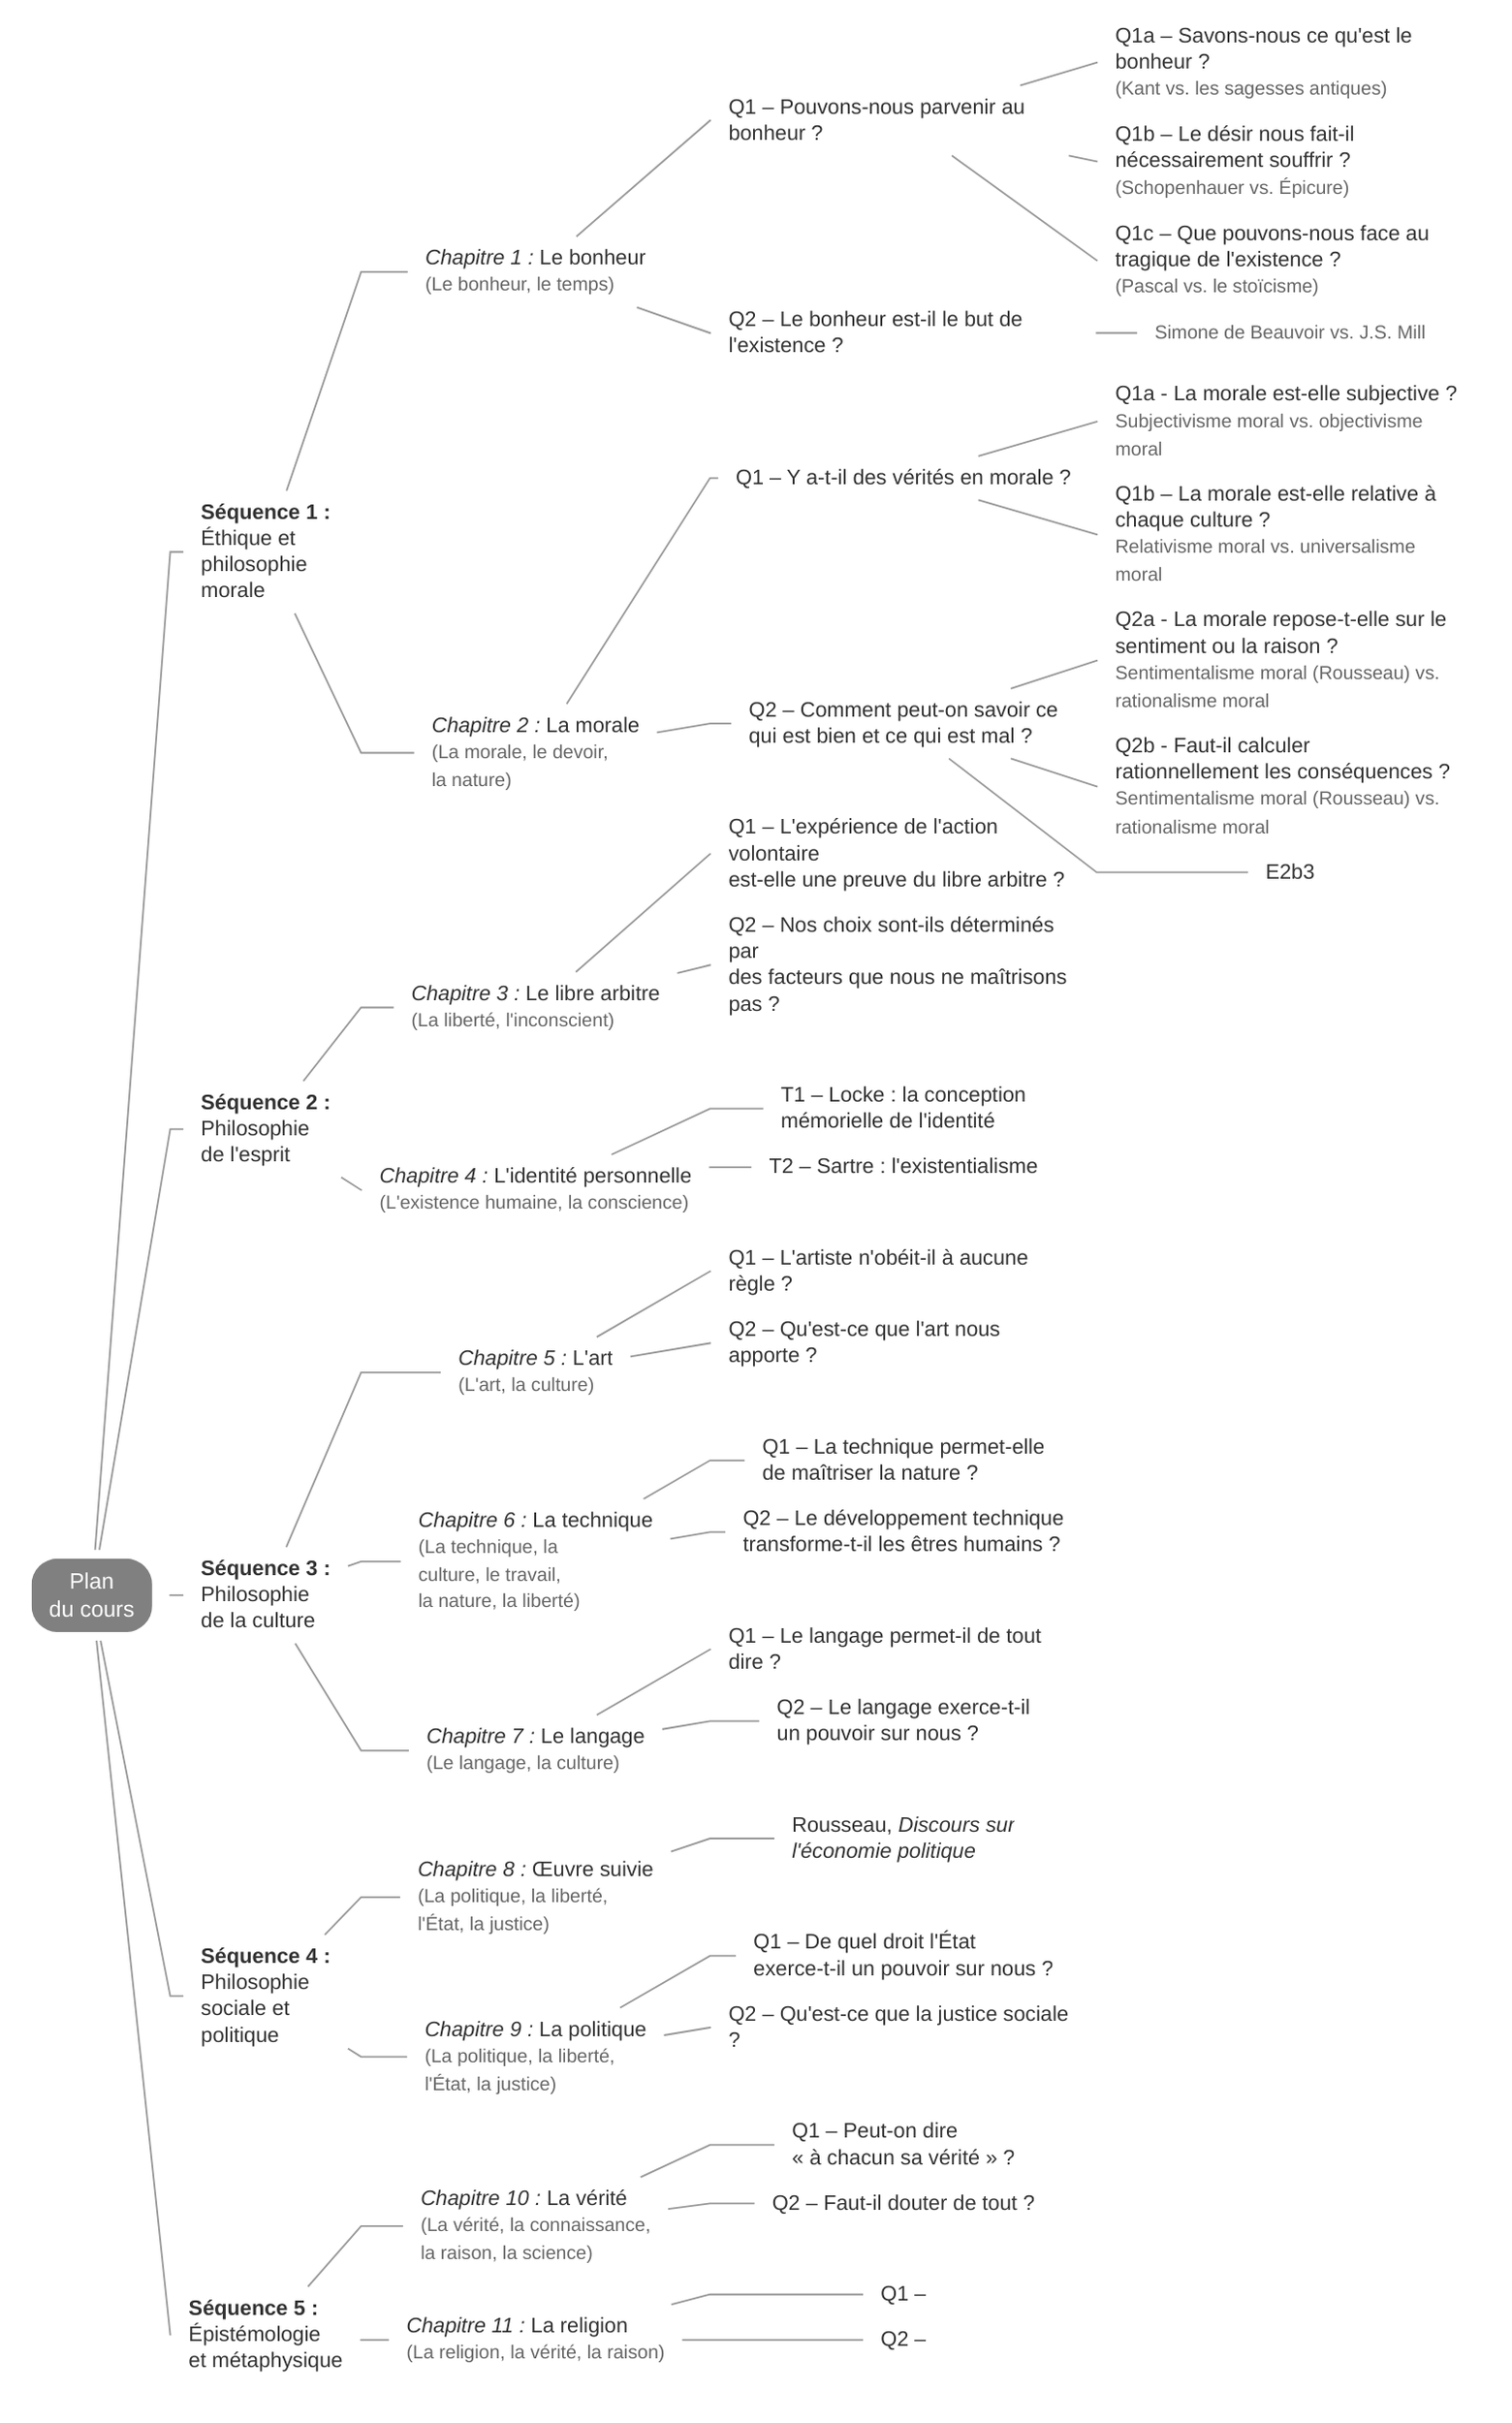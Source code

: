 %%{init{"theme":"base","themeCSS":"* {line-height:1.25em!important; font-size:12px; text-align:left!important; } span span{color:#666; font-size:0.9em;}  g[id*=\"A\"] * {font-size:1.01em;}  g[id*=\"V\"] * {color:transparent} .edge-thickness-normal{stroke-width:1px; stroke:#999;} .edge-thickness-thick{stroke-width:1px!important} .edge-pattern-dotted{stroke:transparent} mark {background-color:grey; color:white; display:block; text-align:center!important; padding:5px 10px; border-radius:15px} ","themeVariables":{"secondaryColor":"transparent","primaryColor":"transparent","primaryBorderColor":"transparent"},"flowchart":{"htmlLabels":true,"padding":5,"rankSpacing":1,"nodeSpacing":1,"curve":"linear"}} }%%
flowchart LR

A[<mark>Plan <br>du cours</mark>]

B1[<b>Séquence 1 :</b></b><br> Éthique et <br> philosophie<br>  morale]
B2[<b>Séquence 2 :</b><br> Philosophie <br> de l'esprit]
B3[<b>Séquence 3 :</b><br> Philosophie<br> de la culture]
B4[<b>Séquence 4 :</b><br> Philosophie<br>sociale et <br>politique]
B5[<b>Séquence 5 :</b><br>Épistémologie <br>et métaphysique]

A --- B1 & B2 & B3 & B4 & B5

B1 --- C1 & C2
B2 --- C3 & C4
B3 --- C5 & C6 & C7
B4 --- C8 & C9
B5 --- C10 & C11

C1["<i>Chapitre 1 :</i> Le bonheur<br><span>(Le bonheur, le temps)</span>"]
C2["<i>Chapitre 2 :</i> La morale<br><span>(La morale, le devoir,<br>la nature)</span>"]

C3["<i>Chapitre 3 :</i> Le libre arbitre<br><span>(La liberté, l'inconscient)</span>"]
C4["<i>Chapitre 4 :</i> L'identité personnelle<br><span>(L'existence humaine, la  conscience)</span>"]

C5["<i>Chapitre 5 :</i> L'art<br><span>(L'art, la culture)</span>"]
C6["<i>Chapitre 6 :</i> La technique<br><span>(La technique, la<br>culture, le travail,<br>la nature, la liberté)</span>"]
C7["<i>Chapitre 7 :</i> Le langage<br><span>(Le langage, la culture)</span>"]

C8["<i>Chapitre 8 :</i> Œuvre suivie<br><span>(La politique, la liberté,<br> l'#Eacute;tat, la justice)</span>"]
C9["<i>Chapitre 9 :</i> La politique<br><span>(La politique, la liberté,<br> l'#Eacute;tat, la justice)</span>"]

C10["<i>Chapitre 10 :</i> La vérité<br><span>(La vérité, la connaissance, <br>la raison, la science)</span>"]
C11["<i>Chapitre 11 :</i> La religion<br><span>(La religion, la vérité, la raison)</span>"]

C1 --- D1a & D1b
C1 -.- V1
C2 --- D2a & D2b
C2 -.- V2
C3 --- D3a & D3b
C3 -.- V3
C4 --- D4a & D4b
C4 -.- V4
C5 --- D5a & D5b
C5 -.- V5
C6 --- D6a & D6b
C6 -.- V6
C7 --- D7a & D7b
C7 -.- V7
C8 --- D8
C8 -.- V8
C9 --- D9a & D9b
C9 -.- V9
C10 --- D10a & D10b
C10 -.- V10
C11 --- D11a & D11b

D1a["Q1 – Pouvons-nous parvenir au bonheur ?"]
D1b["Q2 – Le bonheur est-il le but de l'existence ?"]
D2a["Q1 – Y a-t-il des vérités en morale ?"]
D2b["Q2 – Comment peut-on savoir ce <br>qui est bien et ce qui est mal ?"]
D3a["Q1 – L'expérience de l'action volontaire <br>est-elle une preuve du libre arbitre ?"]
D3b["Q2 – Nos choix sont-ils déterminés par <br>des facteurs que nous ne maîtrisons pas ?"]
D4a["T1 – Locke : la conception <br>mémorielle de l'identité"]
D4b["T2 – Sartre : l'existentialisme"]
D5a["Q1 – L'artiste n'obéit-il à aucune règle ?"]
D5b["Q2 – Qu'est-ce que l'art nous apporte ?"]
D6a["Q1 – La technique permet-elle <br>de maîtriser la nature ?"]
D6b["Q2 – Le développement technique <br>transforme-t-il les êtres humains ?"]
D7a["Q1 – Le langage permet-il de tout dire ?"]
D7b["Q2 – Le langage exerce-t-il<br> un pouvoir sur nous ?"]
D8["Rousseau, <i>Discours sur <br>l'économie politique</i>"]
D9a["Q1 – De quel droit l'État <br>exerce-t-il un pouvoir sur nous ?"]
D9b["Q2 – Qu'est-ce que la justice sociale ?"]
D10a["Q1 – Peut-on dire <br>« à chacun sa vérité » ?"]
D10b["Q2 – Faut-il douter de tout ?"]
D11a["Q1 – "]
D11b["Q2 – "]


D1a --- E1a1 & E1a2 & E1a3
D1b --- E1b1

E1a1["Q1a – Savons-nous ce qu'est le bonheur ? <br><span>(Kant vs. les sagesses antiques)</span>"]
E1a2["Q1b – Le désir nous fait-il nécessairement souffrir ? <br><span>(Schopenhauer vs. Épicure)</span>"]
E1a3["Q1c – Que pouvons-nous face au tragique de l'existence ? <br><span>(Pascal vs. le stoïcisme)</span>"]

E1b1["<span>Simone de Beauvoir vs. J.S. Mill</span>"]

D2a --- E2a1 & E2a2
D2b --- E2b1 & E2b2 & E2b3

E2a1["Q1a - La morale est-elle subjective ? <br><span>Subjectivisme moral vs. objectivisme moral</span>"]
E2a2["Q1b – La morale est-elle relative à chaque culture ? <br><span>Relativisme moral vs. universalisme moral</span>"]

E2b1["Q2a - La morale repose-t-elle sur le sentiment ou la raison ? <br><span>Sentimentalisme moral (Rousseau) vs. rationalisme moral</span>"]
E2b2["Q2b - Faut-il calculer rationnellement les conséquences ? <br><span>Sentimentalisme moral (Rousseau) vs. rationalisme moral</span>"]